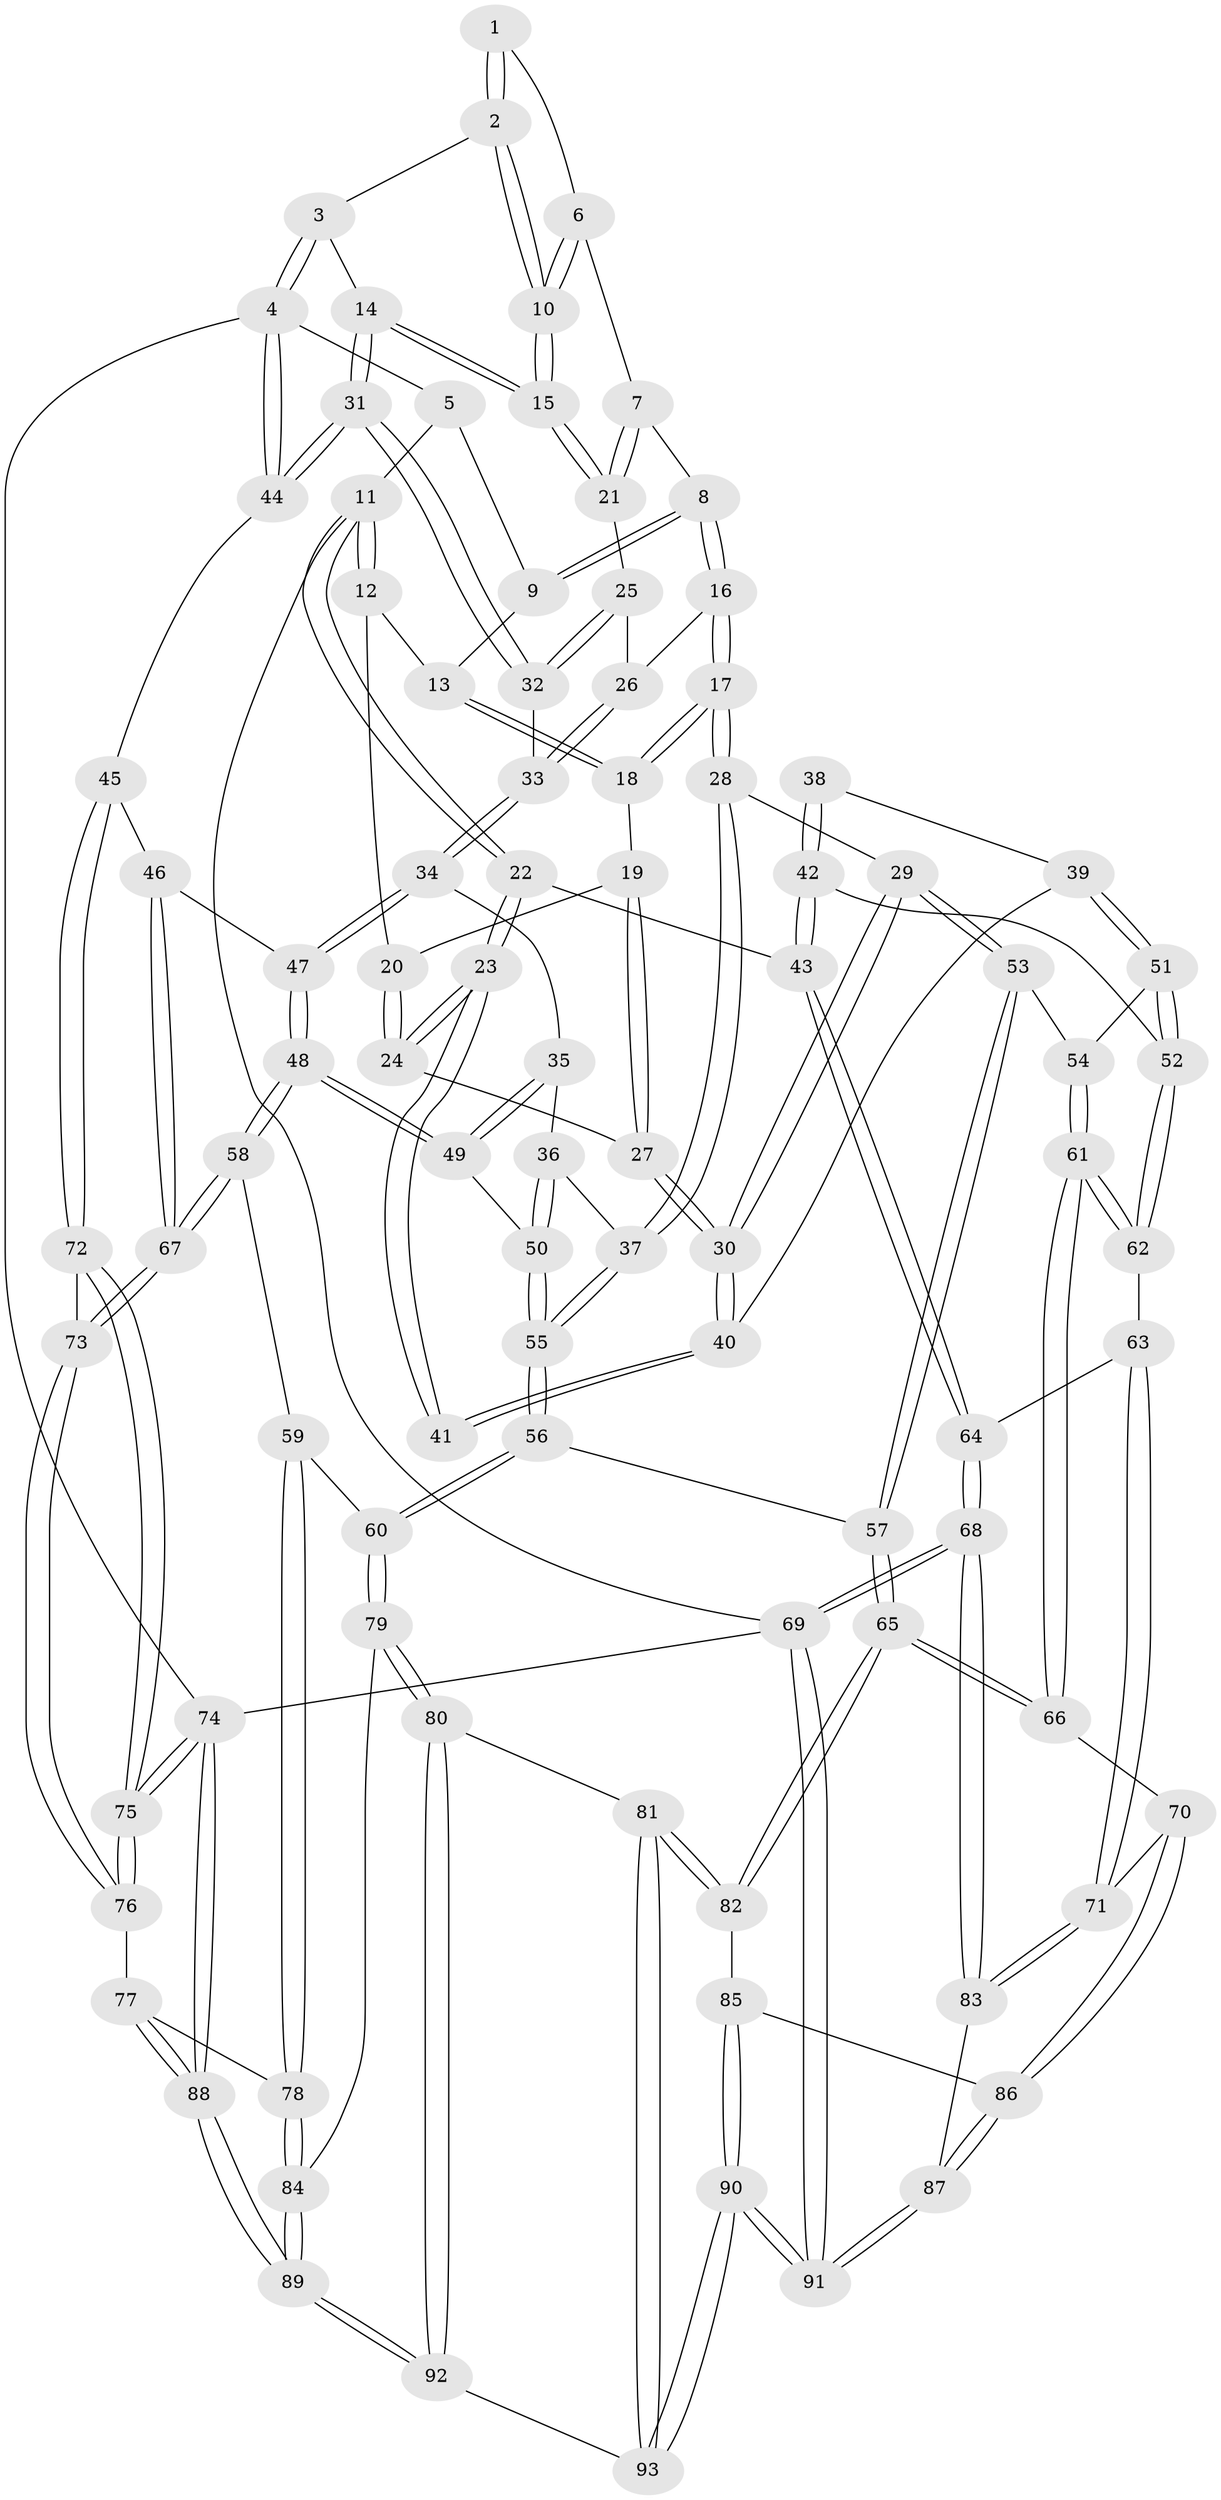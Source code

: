 // Generated by graph-tools (version 1.1) at 2025/00/03/09/25 05:00:42]
// undirected, 93 vertices, 229 edges
graph export_dot {
graph [start="1"]
  node [color=gray90,style=filled];
  1 [pos="+0.7789137857502616+0"];
  2 [pos="+0.8975102385683187+0.06522993584348165"];
  3 [pos="+0.9536921547711854+0.0556686126080819"];
  4 [pos="+1+0"];
  5 [pos="+0.738512141360256+0"];
  6 [pos="+0.7735401378958964+0.045493030201872335"];
  7 [pos="+0.7319960468131677+0.13108858137781212"];
  8 [pos="+0.5934413849277961+0.14976262297540577"];
  9 [pos="+0.5585379626237708+0"];
  10 [pos="+0.8771624508538611+0.19243992150857536"];
  11 [pos="+0+0"];
  12 [pos="+0.23899156566438656+0"];
  13 [pos="+0.32155688337836885+0"];
  14 [pos="+1+0.3726132129587162"];
  15 [pos="+0.8814998553047165+0.23241636347978986"];
  16 [pos="+0.5695571600896508+0.2241694128412915"];
  17 [pos="+0.4905425770988436+0.26081511012566855"];
  18 [pos="+0.3959221451846496+0.14863419013926546"];
  19 [pos="+0.2462033155817541+0.21229315038052385"];
  20 [pos="+0.17364343929219786+0.1406033848221113"];
  21 [pos="+0.8323295331653875+0.23035454576866976"];
  22 [pos="+0+0.3223290978753227"];
  23 [pos="+0+0.29703892835218687"];
  24 [pos="+0+0.29505020517809805"];
  25 [pos="+0.7386974821949607+0.26703471693973474"];
  26 [pos="+0.6535881225269902+0.280421191541007"];
  27 [pos="+0.30299289575245725+0.35069927344635665"];
  28 [pos="+0.39362688432218595+0.4078523309506233"];
  29 [pos="+0.38143136908349273+0.4096128942933025"];
  30 [pos="+0.35206309690216037+0.40379608194377326"];
  31 [pos="+1+0.40859655738013945"];
  32 [pos="+0.781952622843023+0.4030947673728421"];
  33 [pos="+0.6827440088591972+0.42876171427773474"];
  34 [pos="+0.6745990564034456+0.4452339934661072"];
  35 [pos="+0.6558948944683773+0.45459419316691113"];
  36 [pos="+0.5952507661235238+0.46683802345670117"];
  37 [pos="+0.473654864317489+0.4747132725630007"];
  38 [pos="+0.14026405929604607+0.47109381770476894"];
  39 [pos="+0.2475905080126588+0.4750339424225246"];
  40 [pos="+0.2942227875343821+0.435365207391089"];
  41 [pos="+0.09617334764576602+0.39574563106132427"];
  42 [pos="+0.08780445080326231+0.5228199490241365"];
  43 [pos="+0+0.4499053104527753"];
  44 [pos="+1+0.4086402150475779"];
  45 [pos="+1+0.4622738611070454"];
  46 [pos="+0.8027720564807239+0.5851027269141028"];
  47 [pos="+0.7915162385656854+0.5845778969868474"];
  48 [pos="+0.7212413654947589+0.6256872937359753"];
  49 [pos="+0.6530576262965512+0.602275367015454"];
  50 [pos="+0.6298643189532108+0.6052650718137861"];
  51 [pos="+0.18361566970763757+0.5854905994920195"];
  52 [pos="+0.16631093764810692+0.5990245594894658"];
  53 [pos="+0.3274991579209323+0.622722575670431"];
  54 [pos="+0.31529436891712354+0.62415259948948"];
  55 [pos="+0.5189921610285694+0.6449272600227359"];
  56 [pos="+0.5047874394066928+0.7142432287382796"];
  57 [pos="+0.39711332714365133+0.7389256292485565"];
  58 [pos="+0.6960769428364142+0.7059845376411293"];
  59 [pos="+0.6563135316645541+0.7399633096800621"];
  60 [pos="+0.5617705446203739+0.7690383102822271"];
  61 [pos="+0.18373249694352384+0.7212642282792392"];
  62 [pos="+0.14227946057010132+0.6758108743172422"];
  63 [pos="+0.08491479954822603+0.6823801529170844"];
  64 [pos="+0+0.6245488532654991"];
  65 [pos="+0.3102437488495938+0.8257733720892662"];
  66 [pos="+0.21058045849994814+0.7707190022048007"];
  67 [pos="+0.8235701414152482+0.7684149440901087"];
  68 [pos="+0+0.9388620064421085"];
  69 [pos="+0+1"];
  70 [pos="+0.10082795470605206+0.856358053310772"];
  71 [pos="+0.048285799956255086+0.8592547233415773"];
  72 [pos="+1+0.591791105214105"];
  73 [pos="+0.8294797322022737+0.7781873260009107"];
  74 [pos="+1+1"];
  75 [pos="+1+0.8522328850591178"];
  76 [pos="+0.8260733415489093+0.8026828882254324"];
  77 [pos="+0.809363061942303+0.8489131457906675"];
  78 [pos="+0.769076544999687+0.8422524471174823"];
  79 [pos="+0.5769296984111869+0.8584766127472911"];
  80 [pos="+0.5112691046456407+0.9201340152062267"];
  81 [pos="+0.32196780535977404+0.8885856456409243"];
  82 [pos="+0.3145918371410895+0.8740910059533201"];
  83 [pos="+0+0.8841554603282477"];
  84 [pos="+0.6080864493903543+0.8803094615705886"];
  85 [pos="+0.19805745388921625+0.9258940696285309"];
  86 [pos="+0.15716080725651235+0.930322851366589"];
  87 [pos="+0.12636559356634636+0.9835159794250703"];
  88 [pos="+0.9708514957924341+1"];
  89 [pos="+0.8396138706396894+1"];
  90 [pos="+0.2053258443154807+1"];
  91 [pos="+0.13210363555214719+1"];
  92 [pos="+0.47670710748475686+1"];
  93 [pos="+0.34051700493805825+1"];
  1 -- 2;
  1 -- 2;
  1 -- 6;
  2 -- 3;
  2 -- 10;
  2 -- 10;
  3 -- 4;
  3 -- 4;
  3 -- 14;
  4 -- 5;
  4 -- 44;
  4 -- 44;
  4 -- 74;
  5 -- 9;
  5 -- 11;
  6 -- 7;
  6 -- 10;
  6 -- 10;
  7 -- 8;
  7 -- 21;
  7 -- 21;
  8 -- 9;
  8 -- 9;
  8 -- 16;
  8 -- 16;
  9 -- 13;
  10 -- 15;
  10 -- 15;
  11 -- 12;
  11 -- 12;
  11 -- 22;
  11 -- 22;
  11 -- 69;
  12 -- 13;
  12 -- 20;
  13 -- 18;
  13 -- 18;
  14 -- 15;
  14 -- 15;
  14 -- 31;
  14 -- 31;
  15 -- 21;
  15 -- 21;
  16 -- 17;
  16 -- 17;
  16 -- 26;
  17 -- 18;
  17 -- 18;
  17 -- 28;
  17 -- 28;
  18 -- 19;
  19 -- 20;
  19 -- 27;
  19 -- 27;
  20 -- 24;
  20 -- 24;
  21 -- 25;
  22 -- 23;
  22 -- 23;
  22 -- 43;
  23 -- 24;
  23 -- 24;
  23 -- 41;
  23 -- 41;
  24 -- 27;
  25 -- 26;
  25 -- 32;
  25 -- 32;
  26 -- 33;
  26 -- 33;
  27 -- 30;
  27 -- 30;
  28 -- 29;
  28 -- 37;
  28 -- 37;
  29 -- 30;
  29 -- 30;
  29 -- 53;
  29 -- 53;
  30 -- 40;
  30 -- 40;
  31 -- 32;
  31 -- 32;
  31 -- 44;
  31 -- 44;
  32 -- 33;
  33 -- 34;
  33 -- 34;
  34 -- 35;
  34 -- 47;
  34 -- 47;
  35 -- 36;
  35 -- 49;
  35 -- 49;
  36 -- 37;
  36 -- 50;
  36 -- 50;
  37 -- 55;
  37 -- 55;
  38 -- 39;
  38 -- 42;
  38 -- 42;
  39 -- 40;
  39 -- 51;
  39 -- 51;
  40 -- 41;
  40 -- 41;
  42 -- 43;
  42 -- 43;
  42 -- 52;
  43 -- 64;
  43 -- 64;
  44 -- 45;
  45 -- 46;
  45 -- 72;
  45 -- 72;
  46 -- 47;
  46 -- 67;
  46 -- 67;
  47 -- 48;
  47 -- 48;
  48 -- 49;
  48 -- 49;
  48 -- 58;
  48 -- 58;
  49 -- 50;
  50 -- 55;
  50 -- 55;
  51 -- 52;
  51 -- 52;
  51 -- 54;
  52 -- 62;
  52 -- 62;
  53 -- 54;
  53 -- 57;
  53 -- 57;
  54 -- 61;
  54 -- 61;
  55 -- 56;
  55 -- 56;
  56 -- 57;
  56 -- 60;
  56 -- 60;
  57 -- 65;
  57 -- 65;
  58 -- 59;
  58 -- 67;
  58 -- 67;
  59 -- 60;
  59 -- 78;
  59 -- 78;
  60 -- 79;
  60 -- 79;
  61 -- 62;
  61 -- 62;
  61 -- 66;
  61 -- 66;
  62 -- 63;
  63 -- 64;
  63 -- 71;
  63 -- 71;
  64 -- 68;
  64 -- 68;
  65 -- 66;
  65 -- 66;
  65 -- 82;
  65 -- 82;
  66 -- 70;
  67 -- 73;
  67 -- 73;
  68 -- 69;
  68 -- 69;
  68 -- 83;
  68 -- 83;
  69 -- 91;
  69 -- 91;
  69 -- 74;
  70 -- 71;
  70 -- 86;
  70 -- 86;
  71 -- 83;
  71 -- 83;
  72 -- 73;
  72 -- 75;
  72 -- 75;
  73 -- 76;
  73 -- 76;
  74 -- 75;
  74 -- 75;
  74 -- 88;
  74 -- 88;
  75 -- 76;
  75 -- 76;
  76 -- 77;
  77 -- 78;
  77 -- 88;
  77 -- 88;
  78 -- 84;
  78 -- 84;
  79 -- 80;
  79 -- 80;
  79 -- 84;
  80 -- 81;
  80 -- 92;
  80 -- 92;
  81 -- 82;
  81 -- 82;
  81 -- 93;
  81 -- 93;
  82 -- 85;
  83 -- 87;
  84 -- 89;
  84 -- 89;
  85 -- 86;
  85 -- 90;
  85 -- 90;
  86 -- 87;
  86 -- 87;
  87 -- 91;
  87 -- 91;
  88 -- 89;
  88 -- 89;
  89 -- 92;
  89 -- 92;
  90 -- 91;
  90 -- 91;
  90 -- 93;
  90 -- 93;
  92 -- 93;
}
